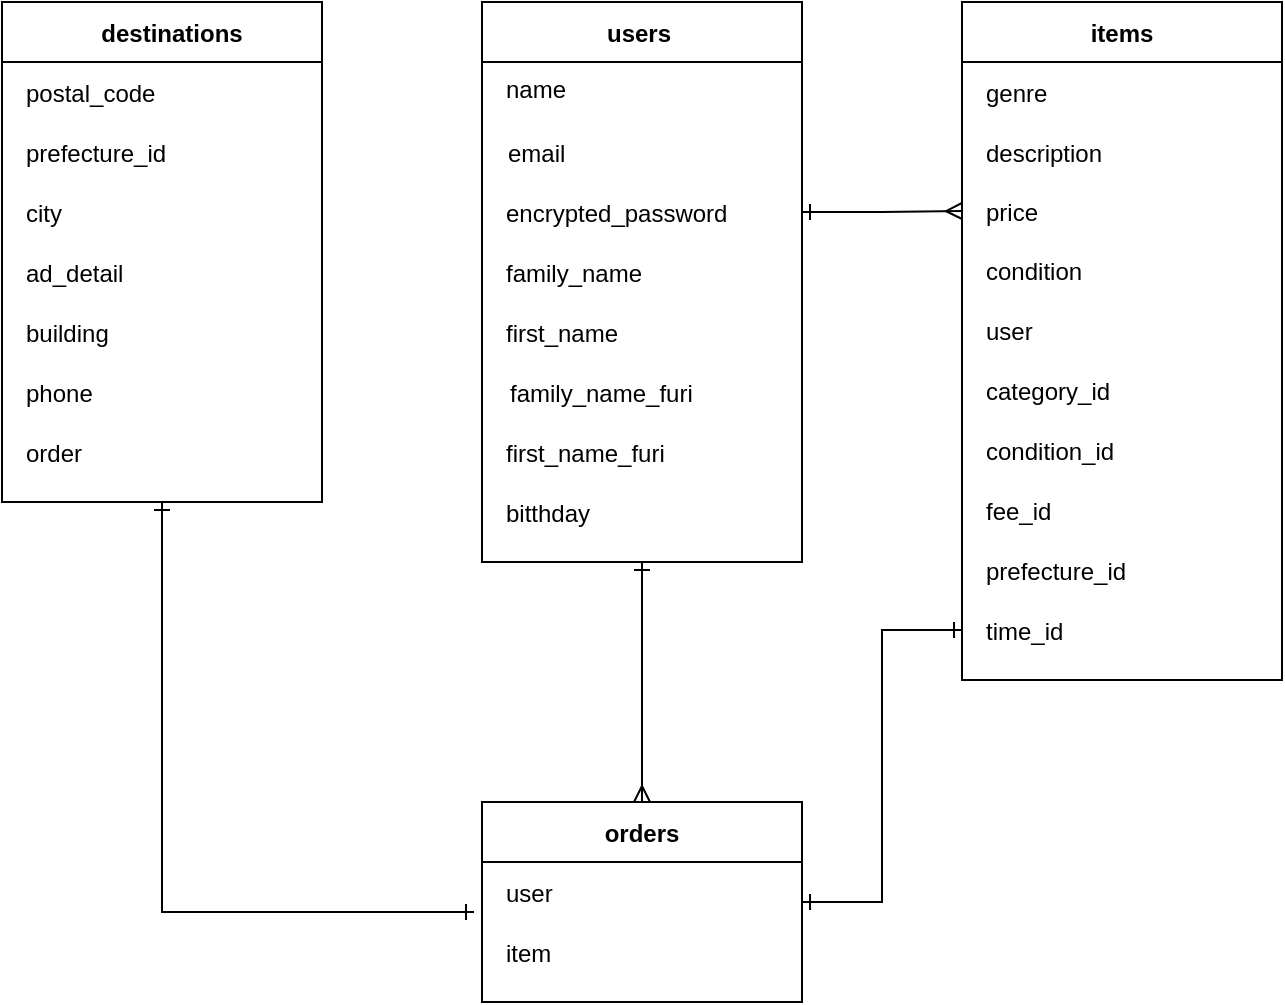 <mxfile version="14.2.4" type="embed">
    <diagram id="ndYAzAPY2-if833t0blC" name="ページ1">
        <mxGraphModel dx="649" dy="569" grid="1" gridSize="10" guides="0" tooltips="1" connect="1" arrows="1" fold="1" page="1" pageScale="1" pageWidth="827" pageHeight="1169" math="0" shadow="0">
            <root>
                <mxCell id="GGizJYIZAuTWseqo5O5L-0"/>
                <mxCell id="GGizJYIZAuTWseqo5O5L-1" parent="GGizJYIZAuTWseqo5O5L-0"/>
                <mxCell id="5_7F9kkWYthdjwExuxbA-100" style="edgeStyle=orthogonalEdgeStyle;rounded=0;orthogonalLoop=1;jettySize=auto;html=1;exitX=0.5;exitY=1;exitDx=0;exitDy=0;entryX=0.5;entryY=0;entryDx=0;entryDy=0;startArrow=ERone;startFill=0;endArrow=ERmany;endFill=0;" edge="1" parent="GGizJYIZAuTWseqo5O5L-1" source="5_7F9kkWYthdjwExuxbA-0" target="5_7F9kkWYthdjwExuxbA-86">
                    <mxGeometry relative="1" as="geometry"/>
                </mxCell>
                <mxCell id="5_7F9kkWYthdjwExuxbA-0" value="users" style="shape=table;startSize=30;container=1;collapsible=1;childLayout=tableLayout;fixedRows=1;rowLines=0;fontStyle=1;align=center;resizeLast=1;spacingLeft=-3;" vertex="1" parent="GGizJYIZAuTWseqo5O5L-1">
                    <mxGeometry x="320" y="80" width="160" height="280" as="geometry"/>
                </mxCell>
                <mxCell id="5_7F9kkWYthdjwExuxbA-7" value="" style="shape=partialRectangle;collapsible=0;dropTarget=0;pointerEvents=0;fillColor=none;top=0;left=0;bottom=0;right=0;points=[[0,0.5],[1,0.5]];portConstraint=eastwest;" vertex="1" parent="5_7F9kkWYthdjwExuxbA-0">
                    <mxGeometry y="30" width="160" height="30" as="geometry"/>
                </mxCell>
                <mxCell id="5_7F9kkWYthdjwExuxbA-8" value="name&#10;" style="shape=partialRectangle;connectable=0;fillColor=none;top=0;left=0;bottom=0;right=0;editable=1;overflow=hidden;align=left;verticalAlign=top;spacingLeft=10;" vertex="1" parent="5_7F9kkWYthdjwExuxbA-7">
                    <mxGeometry width="160" height="30" as="geometry"/>
                </mxCell>
                <mxCell id="5_7F9kkWYthdjwExuxbA-10" value="" style="shape=partialRectangle;collapsible=0;dropTarget=0;pointerEvents=0;fillColor=none;top=0;left=0;bottom=0;right=0;points=[[0,0.5],[1,0.5]];portConstraint=eastwest;" vertex="1" parent="5_7F9kkWYthdjwExuxbA-0">
                    <mxGeometry y="60" width="160" height="30" as="geometry"/>
                </mxCell>
                <mxCell id="5_7F9kkWYthdjwExuxbA-11" value="email" style="shape=partialRectangle;connectable=0;fillColor=none;top=0;left=0;bottom=0;right=0;editable=1;overflow=hidden;align=left;spacingLeft=11;" vertex="1" parent="5_7F9kkWYthdjwExuxbA-10">
                    <mxGeometry width="160" height="30" as="geometry"/>
                </mxCell>
                <mxCell id="5_7F9kkWYthdjwExuxbA-13" value="" style="shape=partialRectangle;collapsible=0;dropTarget=0;pointerEvents=0;fillColor=none;top=0;left=0;bottom=0;right=0;points=[[0,0.5],[1,0.5]];portConstraint=eastwest;" vertex="1" parent="5_7F9kkWYthdjwExuxbA-0">
                    <mxGeometry y="90" width="160" height="30" as="geometry"/>
                </mxCell>
                <mxCell id="5_7F9kkWYthdjwExuxbA-14" value="encrypted_password" style="shape=partialRectangle;connectable=0;fillColor=none;top=0;left=0;bottom=0;right=0;editable=1;overflow=hidden;align=left;spacingLeft=10;" vertex="1" parent="5_7F9kkWYthdjwExuxbA-13">
                    <mxGeometry width="160" height="30" as="geometry"/>
                </mxCell>
                <mxCell id="5_7F9kkWYthdjwExuxbA-25" style="shape=partialRectangle;collapsible=0;dropTarget=0;pointerEvents=0;fillColor=none;top=0;left=0;bottom=0;right=0;points=[[0,0.5],[1,0.5]];portConstraint=eastwest;" vertex="1" parent="5_7F9kkWYthdjwExuxbA-0">
                    <mxGeometry y="120" width="160" height="30" as="geometry"/>
                </mxCell>
                <mxCell id="5_7F9kkWYthdjwExuxbA-26" value="family_name" style="shape=partialRectangle;connectable=0;fillColor=none;top=0;left=0;bottom=0;right=0;editable=1;overflow=hidden;align=left;spacingLeft=10;" vertex="1" parent="5_7F9kkWYthdjwExuxbA-25">
                    <mxGeometry width="160" height="30" as="geometry"/>
                </mxCell>
                <mxCell id="5_7F9kkWYthdjwExuxbA-21" style="shape=partialRectangle;collapsible=0;dropTarget=0;pointerEvents=0;fillColor=none;top=0;left=0;bottom=0;right=0;points=[[0,0.5],[1,0.5]];portConstraint=eastwest;" vertex="1" parent="5_7F9kkWYthdjwExuxbA-0">
                    <mxGeometry y="150" width="160" height="30" as="geometry"/>
                </mxCell>
                <mxCell id="5_7F9kkWYthdjwExuxbA-22" value="first_name" style="shape=partialRectangle;connectable=0;fillColor=none;top=0;left=0;bottom=0;right=0;editable=1;overflow=hidden;align=left;spacingLeft=10;" vertex="1" parent="5_7F9kkWYthdjwExuxbA-21">
                    <mxGeometry width="160" height="30" as="geometry"/>
                </mxCell>
                <mxCell id="5_7F9kkWYthdjwExuxbA-19" style="shape=partialRectangle;collapsible=0;dropTarget=0;pointerEvents=0;fillColor=none;top=0;left=0;bottom=0;right=0;points=[[0,0.5],[1,0.5]];portConstraint=eastwest;" vertex="1" parent="5_7F9kkWYthdjwExuxbA-0">
                    <mxGeometry y="180" width="160" height="30" as="geometry"/>
                </mxCell>
                <mxCell id="5_7F9kkWYthdjwExuxbA-20" value="family_name_furi" style="shape=partialRectangle;connectable=0;fillColor=none;top=0;left=0;bottom=0;right=0;editable=1;overflow=hidden;align=left;spacingLeft=12;" vertex="1" parent="5_7F9kkWYthdjwExuxbA-19">
                    <mxGeometry width="160" height="30" as="geometry"/>
                </mxCell>
                <mxCell id="5_7F9kkWYthdjwExuxbA-17" style="shape=partialRectangle;collapsible=0;dropTarget=0;pointerEvents=0;fillColor=none;top=0;left=0;bottom=0;right=0;points=[[0,0.5],[1,0.5]];portConstraint=eastwest;" vertex="1" parent="5_7F9kkWYthdjwExuxbA-0">
                    <mxGeometry y="210" width="160" height="30" as="geometry"/>
                </mxCell>
                <mxCell id="5_7F9kkWYthdjwExuxbA-18" value="first_name_furi" style="shape=partialRectangle;connectable=0;fillColor=none;top=0;left=0;bottom=0;right=0;editable=1;overflow=hidden;align=left;spacingLeft=10;" vertex="1" parent="5_7F9kkWYthdjwExuxbA-17">
                    <mxGeometry width="160" height="30" as="geometry"/>
                </mxCell>
                <mxCell id="5_7F9kkWYthdjwExuxbA-15" style="shape=partialRectangle;collapsible=0;dropTarget=0;pointerEvents=0;fillColor=none;top=0;left=0;bottom=0;right=0;points=[[0,0.5],[1,0.5]];portConstraint=eastwest;" vertex="1" parent="5_7F9kkWYthdjwExuxbA-0">
                    <mxGeometry y="240" width="160" height="30" as="geometry"/>
                </mxCell>
                <mxCell id="5_7F9kkWYthdjwExuxbA-16" value="bitthday" style="shape=partialRectangle;connectable=0;fillColor=none;top=0;left=0;bottom=0;right=0;editable=1;overflow=hidden;spacingLeft=10;align=left;" vertex="1" parent="5_7F9kkWYthdjwExuxbA-15">
                    <mxGeometry width="160" height="30" as="geometry"/>
                </mxCell>
                <mxCell id="5_7F9kkWYthdjwExuxbA-104" style="edgeStyle=orthogonalEdgeStyle;rounded=0;orthogonalLoop=1;jettySize=auto;html=1;exitX=0.5;exitY=1;exitDx=0;exitDy=0;entryX=-0.025;entryY=0.833;entryDx=0;entryDy=0;entryPerimeter=0;startArrow=ERone;startFill=0;endArrow=ERone;endFill=0;" edge="1" parent="GGizJYIZAuTWseqo5O5L-1" source="5_7F9kkWYthdjwExuxbA-27" target="5_7F9kkWYthdjwExuxbA-87">
                    <mxGeometry relative="1" as="geometry"/>
                </mxCell>
                <mxCell id="5_7F9kkWYthdjwExuxbA-27" value="destinations" style="shape=table;startSize=30;container=1;collapsible=1;childLayout=tableLayout;fixedRows=1;rowLines=0;fontStyle=1;align=center;resizeLast=1;spacingLeft=10;" vertex="1" parent="GGizJYIZAuTWseqo5O5L-1">
                    <mxGeometry x="80" y="80" width="160" height="250" as="geometry"/>
                </mxCell>
                <mxCell id="5_7F9kkWYthdjwExuxbA-38" style="shape=partialRectangle;collapsible=0;dropTarget=0;pointerEvents=0;fillColor=none;top=0;left=0;bottom=0;right=0;points=[[0,0.5],[1,0.5]];portConstraint=eastwest;" vertex="1" parent="5_7F9kkWYthdjwExuxbA-27">
                    <mxGeometry y="30" width="160" height="30" as="geometry"/>
                </mxCell>
                <mxCell id="5_7F9kkWYthdjwExuxbA-39" value="postal_code" style="shape=partialRectangle;connectable=0;fillColor=none;top=0;left=0;bottom=0;right=0;editable=1;overflow=hidden;align=left;spacingLeft=10;" vertex="1" parent="5_7F9kkWYthdjwExuxbA-38">
                    <mxGeometry width="160" height="30" as="geometry"/>
                </mxCell>
                <mxCell id="5_7F9kkWYthdjwExuxbA-40" style="shape=partialRectangle;collapsible=0;dropTarget=0;pointerEvents=0;fillColor=none;top=0;left=0;bottom=0;right=0;points=[[0,0.5],[1,0.5]];portConstraint=eastwest;" vertex="1" parent="5_7F9kkWYthdjwExuxbA-27">
                    <mxGeometry y="60" width="160" height="30" as="geometry"/>
                </mxCell>
                <mxCell id="5_7F9kkWYthdjwExuxbA-41" value="prefecture_id" style="shape=partialRectangle;connectable=0;fillColor=none;top=0;left=0;bottom=0;right=0;editable=1;overflow=hidden;align=left;spacingLeft=10;" vertex="1" parent="5_7F9kkWYthdjwExuxbA-40">
                    <mxGeometry width="160" height="30" as="geometry"/>
                </mxCell>
                <mxCell id="5_7F9kkWYthdjwExuxbA-116" style="shape=partialRectangle;collapsible=0;dropTarget=0;pointerEvents=0;fillColor=none;top=0;left=0;bottom=0;right=0;points=[[0,0.5],[1,0.5]];portConstraint=eastwest;" vertex="1" parent="5_7F9kkWYthdjwExuxbA-27">
                    <mxGeometry y="90" width="160" height="30" as="geometry"/>
                </mxCell>
                <mxCell id="5_7F9kkWYthdjwExuxbA-117" value="city" style="shape=partialRectangle;connectable=0;fillColor=none;top=0;left=0;bottom=0;right=0;editable=1;overflow=hidden;align=left;spacingLeft=10;" vertex="1" parent="5_7F9kkWYthdjwExuxbA-116">
                    <mxGeometry width="160" height="30" as="geometry"/>
                </mxCell>
                <mxCell id="5_7F9kkWYthdjwExuxbA-114" style="shape=partialRectangle;collapsible=0;dropTarget=0;pointerEvents=0;fillColor=none;top=0;left=0;bottom=0;right=0;points=[[0,0.5],[1,0.5]];portConstraint=eastwest;" vertex="1" parent="5_7F9kkWYthdjwExuxbA-27">
                    <mxGeometry y="120" width="160" height="30" as="geometry"/>
                </mxCell>
                <mxCell id="5_7F9kkWYthdjwExuxbA-115" value="ad_detail" style="shape=partialRectangle;connectable=0;fillColor=none;top=0;left=0;bottom=0;right=0;editable=1;overflow=hidden;align=left;spacingLeft=10;" vertex="1" parent="5_7F9kkWYthdjwExuxbA-114">
                    <mxGeometry width="160" height="30" as="geometry"/>
                </mxCell>
                <mxCell id="5_7F9kkWYthdjwExuxbA-112" style="shape=partialRectangle;collapsible=0;dropTarget=0;pointerEvents=0;fillColor=none;top=0;left=0;bottom=0;right=0;points=[[0,0.5],[1,0.5]];portConstraint=eastwest;" vertex="1" parent="5_7F9kkWYthdjwExuxbA-27">
                    <mxGeometry y="150" width="160" height="30" as="geometry"/>
                </mxCell>
                <mxCell id="5_7F9kkWYthdjwExuxbA-113" value="building" style="shape=partialRectangle;connectable=0;fillColor=none;top=0;left=0;bottom=0;right=0;editable=1;overflow=hidden;align=left;spacingLeft=10;" vertex="1" parent="5_7F9kkWYthdjwExuxbA-112">
                    <mxGeometry width="160" height="30" as="geometry"/>
                </mxCell>
                <mxCell id="5_7F9kkWYthdjwExuxbA-42" style="shape=partialRectangle;collapsible=0;dropTarget=0;pointerEvents=0;fillColor=none;top=0;left=0;bottom=0;right=0;points=[[0,0.5],[1,0.5]];portConstraint=eastwest;" vertex="1" parent="5_7F9kkWYthdjwExuxbA-27">
                    <mxGeometry y="180" width="160" height="30" as="geometry"/>
                </mxCell>
                <mxCell id="5_7F9kkWYthdjwExuxbA-43" value="phone" style="shape=partialRectangle;connectable=0;fillColor=none;top=0;left=0;bottom=0;right=0;editable=1;overflow=hidden;align=left;spacingLeft=10;" vertex="1" parent="5_7F9kkWYthdjwExuxbA-42">
                    <mxGeometry width="160" height="30" as="geometry"/>
                </mxCell>
                <mxCell id="5_7F9kkWYthdjwExuxbA-118" style="shape=partialRectangle;collapsible=0;dropTarget=0;pointerEvents=0;fillColor=none;top=0;left=0;bottom=0;right=0;points=[[0,0.5],[1,0.5]];portConstraint=eastwest;" vertex="1" parent="5_7F9kkWYthdjwExuxbA-27">
                    <mxGeometry y="210" width="160" height="30" as="geometry"/>
                </mxCell>
                <mxCell id="5_7F9kkWYthdjwExuxbA-119" value="order" style="shape=partialRectangle;connectable=0;fillColor=none;top=0;left=0;bottom=0;right=0;editable=1;overflow=hidden;align=left;spacingLeft=10;" vertex="1" parent="5_7F9kkWYthdjwExuxbA-118">
                    <mxGeometry width="160" height="30" as="geometry"/>
                </mxCell>
                <mxCell id="5_7F9kkWYthdjwExuxbA-46" value="items" style="shape=table;startSize=30;container=1;collapsible=1;childLayout=tableLayout;fixedRows=1;rowLines=0;fontStyle=1;align=center;resizeLast=1;" vertex="1" parent="GGizJYIZAuTWseqo5O5L-1">
                    <mxGeometry x="560" y="80" width="160" height="339" as="geometry"/>
                </mxCell>
                <mxCell id="5_7F9kkWYthdjwExuxbA-47" value="" style="shape=partialRectangle;collapsible=0;dropTarget=0;pointerEvents=0;fillColor=none;top=0;left=0;bottom=0;right=0;points=[[0,0.5],[1,0.5]];portConstraint=eastwest;align=left;spacingLeft=10;" vertex="1" parent="5_7F9kkWYthdjwExuxbA-46">
                    <mxGeometry y="30" width="160" height="30" as="geometry"/>
                </mxCell>
                <mxCell id="5_7F9kkWYthdjwExuxbA-48" value="genre" style="shape=partialRectangle;connectable=0;fillColor=none;top=0;left=0;bottom=0;right=0;editable=1;overflow=hidden;align=left;spacingLeft=10;" vertex="1" parent="5_7F9kkWYthdjwExuxbA-47">
                    <mxGeometry width="160" height="30" as="geometry"/>
                </mxCell>
                <mxCell id="5_7F9kkWYthdjwExuxbA-49" value="" style="shape=partialRectangle;collapsible=0;dropTarget=0;pointerEvents=0;fillColor=none;top=0;left=0;bottom=0;right=0;points=[[0,0.5],[1,0.5]];portConstraint=eastwest;" vertex="1" parent="5_7F9kkWYthdjwExuxbA-46">
                    <mxGeometry y="60" width="160" height="30" as="geometry"/>
                </mxCell>
                <mxCell id="5_7F9kkWYthdjwExuxbA-50" value="description" style="shape=partialRectangle;connectable=0;fillColor=none;top=0;left=0;bottom=0;right=0;editable=1;overflow=hidden;align=left;spacingLeft=10;" vertex="1" parent="5_7F9kkWYthdjwExuxbA-49">
                    <mxGeometry width="160" height="30" as="geometry"/>
                </mxCell>
                <mxCell id="5_7F9kkWYthdjwExuxbA-51" value="" style="shape=partialRectangle;collapsible=0;dropTarget=0;pointerEvents=0;fillColor=none;top=0;left=0;bottom=0;right=0;points=[[0,0.5],[1,0.5]];portConstraint=eastwest;" vertex="1" parent="5_7F9kkWYthdjwExuxbA-46">
                    <mxGeometry y="90" width="160" height="29" as="geometry"/>
                </mxCell>
                <mxCell id="5_7F9kkWYthdjwExuxbA-52" value="price" style="shape=partialRectangle;connectable=0;fillColor=none;top=0;left=0;bottom=0;right=0;editable=1;overflow=hidden;align=left;spacingLeft=10;" vertex="1" parent="5_7F9kkWYthdjwExuxbA-51">
                    <mxGeometry width="160" height="29" as="geometry"/>
                </mxCell>
                <mxCell id="5_7F9kkWYthdjwExuxbA-53" style="shape=partialRectangle;collapsible=0;dropTarget=0;pointerEvents=0;fillColor=none;top=0;left=0;bottom=0;right=0;points=[[0,0.5],[1,0.5]];portConstraint=eastwest;" vertex="1" parent="5_7F9kkWYthdjwExuxbA-46">
                    <mxGeometry y="119" width="160" height="30" as="geometry"/>
                </mxCell>
                <mxCell id="5_7F9kkWYthdjwExuxbA-54" value="condition" style="shape=partialRectangle;connectable=0;fillColor=none;top=0;left=0;bottom=0;right=0;editable=1;overflow=hidden;align=left;spacingLeft=10;" vertex="1" parent="5_7F9kkWYthdjwExuxbA-53">
                    <mxGeometry width="160" height="30" as="geometry"/>
                </mxCell>
                <mxCell id="5_7F9kkWYthdjwExuxbA-55" style="shape=partialRectangle;collapsible=0;dropTarget=0;pointerEvents=0;fillColor=none;top=0;left=0;bottom=0;right=0;points=[[0,0.5],[1,0.5]];portConstraint=eastwest;" vertex="1" parent="5_7F9kkWYthdjwExuxbA-46">
                    <mxGeometry y="149" width="160" height="30" as="geometry"/>
                </mxCell>
                <mxCell id="5_7F9kkWYthdjwExuxbA-56" value="user" style="shape=partialRectangle;connectable=0;fillColor=none;top=0;left=0;bottom=0;right=0;editable=1;overflow=hidden;align=left;spacingLeft=10;" vertex="1" parent="5_7F9kkWYthdjwExuxbA-55">
                    <mxGeometry width="160" height="30" as="geometry"/>
                </mxCell>
                <mxCell id="5_7F9kkWYthdjwExuxbA-57" style="shape=partialRectangle;collapsible=0;dropTarget=0;pointerEvents=0;fillColor=none;top=0;left=0;bottom=0;right=0;points=[[0,0.5],[1,0.5]];portConstraint=eastwest;" vertex="1" parent="5_7F9kkWYthdjwExuxbA-46">
                    <mxGeometry y="179" width="160" height="30" as="geometry"/>
                </mxCell>
                <mxCell id="5_7F9kkWYthdjwExuxbA-58" value="category_id" style="shape=partialRectangle;connectable=0;fillColor=none;top=0;left=0;bottom=0;right=0;editable=1;overflow=hidden;align=left;spacingLeft=10;" vertex="1" parent="5_7F9kkWYthdjwExuxbA-57">
                    <mxGeometry width="160" height="30" as="geometry"/>
                </mxCell>
                <mxCell id="5_7F9kkWYthdjwExuxbA-59" style="shape=partialRectangle;collapsible=0;dropTarget=0;pointerEvents=0;fillColor=none;top=0;left=0;bottom=0;right=0;points=[[0,0.5],[1,0.5]];portConstraint=eastwest;" vertex="1" parent="5_7F9kkWYthdjwExuxbA-46">
                    <mxGeometry y="209" width="160" height="30" as="geometry"/>
                </mxCell>
                <mxCell id="5_7F9kkWYthdjwExuxbA-60" value="condition_id" style="shape=partialRectangle;connectable=0;fillColor=none;top=0;left=0;bottom=0;right=0;editable=1;overflow=hidden;align=left;spacingLeft=10;" vertex="1" parent="5_7F9kkWYthdjwExuxbA-59">
                    <mxGeometry width="160" height="30" as="geometry"/>
                </mxCell>
                <mxCell id="5_7F9kkWYthdjwExuxbA-61" style="shape=partialRectangle;collapsible=0;dropTarget=0;pointerEvents=0;fillColor=none;top=0;left=0;bottom=0;right=0;points=[[0,0.5],[1,0.5]];portConstraint=eastwest;" vertex="1" parent="5_7F9kkWYthdjwExuxbA-46">
                    <mxGeometry y="239" width="160" height="30" as="geometry"/>
                </mxCell>
                <mxCell id="5_7F9kkWYthdjwExuxbA-62" value="fee_id" style="shape=partialRectangle;connectable=0;fillColor=none;top=0;left=0;bottom=0;right=0;editable=1;overflow=hidden;align=left;spacingLeft=10;" vertex="1" parent="5_7F9kkWYthdjwExuxbA-61">
                    <mxGeometry width="160" height="30" as="geometry"/>
                </mxCell>
                <mxCell id="5_7F9kkWYthdjwExuxbA-97" style="shape=partialRectangle;collapsible=0;dropTarget=0;pointerEvents=0;fillColor=none;top=0;left=0;bottom=0;right=0;points=[[0,0.5],[1,0.5]];portConstraint=eastwest;" vertex="1" parent="5_7F9kkWYthdjwExuxbA-46">
                    <mxGeometry y="269" width="160" height="30" as="geometry"/>
                </mxCell>
                <mxCell id="5_7F9kkWYthdjwExuxbA-98" value="prefecture_id" style="shape=partialRectangle;connectable=0;fillColor=none;top=0;left=0;bottom=0;right=0;editable=1;overflow=hidden;align=left;spacingLeft=10;" vertex="1" parent="5_7F9kkWYthdjwExuxbA-97">
                    <mxGeometry width="160" height="30" as="geometry"/>
                </mxCell>
                <mxCell id="5_7F9kkWYthdjwExuxbA-63" style="shape=partialRectangle;collapsible=0;dropTarget=0;pointerEvents=0;fillColor=none;top=0;left=0;bottom=0;right=0;points=[[0,0.5],[1,0.5]];portConstraint=eastwest;" vertex="1" parent="5_7F9kkWYthdjwExuxbA-46">
                    <mxGeometry y="299" width="160" height="30" as="geometry"/>
                </mxCell>
                <mxCell id="5_7F9kkWYthdjwExuxbA-64" value="time_id" style="shape=partialRectangle;connectable=0;fillColor=none;top=0;left=0;bottom=0;right=0;editable=1;overflow=hidden;align=left;spacingLeft=10;" vertex="1" parent="5_7F9kkWYthdjwExuxbA-63">
                    <mxGeometry width="160" height="30" as="geometry"/>
                </mxCell>
                <mxCell id="5_7F9kkWYthdjwExuxbA-86" value="orders" style="shape=table;startSize=30;container=1;collapsible=1;childLayout=tableLayout;fixedRows=1;rowLines=0;fontStyle=1;align=center;resizeLast=1;" vertex="1" parent="GGizJYIZAuTWseqo5O5L-1">
                    <mxGeometry x="320" y="480" width="160" height="100" as="geometry"/>
                </mxCell>
                <mxCell id="5_7F9kkWYthdjwExuxbA-87" value="" style="shape=partialRectangle;collapsible=0;dropTarget=0;pointerEvents=0;fillColor=none;top=0;left=0;bottom=0;right=0;points=[[0,0.5],[1,0.5]];portConstraint=eastwest;" vertex="1" parent="5_7F9kkWYthdjwExuxbA-86">
                    <mxGeometry y="30" width="160" height="30" as="geometry"/>
                </mxCell>
                <mxCell id="5_7F9kkWYthdjwExuxbA-88" value="user" style="shape=partialRectangle;connectable=0;fillColor=none;top=0;left=0;bottom=0;right=0;editable=1;overflow=hidden;align=left;spacingLeft=10;" vertex="1" parent="5_7F9kkWYthdjwExuxbA-87">
                    <mxGeometry width="160" height="30" as="geometry"/>
                </mxCell>
                <mxCell id="5_7F9kkWYthdjwExuxbA-89" value="" style="shape=partialRectangle;collapsible=0;dropTarget=0;pointerEvents=0;fillColor=none;top=0;left=0;bottom=0;right=0;points=[[0,0.5],[1,0.5]];portConstraint=eastwest;" vertex="1" parent="5_7F9kkWYthdjwExuxbA-86">
                    <mxGeometry y="60" width="160" height="30" as="geometry"/>
                </mxCell>
                <mxCell id="5_7F9kkWYthdjwExuxbA-90" value="item" style="shape=partialRectangle;connectable=0;fillColor=none;top=0;left=0;bottom=0;right=0;editable=1;overflow=hidden;align=left;spacingLeft=10;" vertex="1" parent="5_7F9kkWYthdjwExuxbA-89">
                    <mxGeometry width="160" height="30" as="geometry"/>
                </mxCell>
                <mxCell id="5_7F9kkWYthdjwExuxbA-102" style="edgeStyle=elbowEdgeStyle;rounded=0;orthogonalLoop=1;jettySize=auto;html=1;exitX=1;exitY=0.5;exitDx=0;exitDy=0;entryX=0;entryY=0.5;entryDx=0;entryDy=0;startArrow=ERone;startFill=0;endArrow=ERmany;endFill=0;" edge="1" parent="GGizJYIZAuTWseqo5O5L-1" source="5_7F9kkWYthdjwExuxbA-13" target="5_7F9kkWYthdjwExuxbA-51">
                    <mxGeometry relative="1" as="geometry"/>
                </mxCell>
                <mxCell id="5_7F9kkWYthdjwExuxbA-103" style="edgeStyle=elbowEdgeStyle;rounded=0;orthogonalLoop=1;jettySize=auto;html=1;exitX=0;exitY=0.5;exitDx=0;exitDy=0;startArrow=ERone;startFill=0;endArrow=ERone;endFill=0;" edge="1" parent="GGizJYIZAuTWseqo5O5L-1" source="5_7F9kkWYthdjwExuxbA-63" target="5_7F9kkWYthdjwExuxbA-86">
                    <mxGeometry relative="1" as="geometry"/>
                </mxCell>
            </root>
        </mxGraphModel>
    </diagram>
</mxfile>